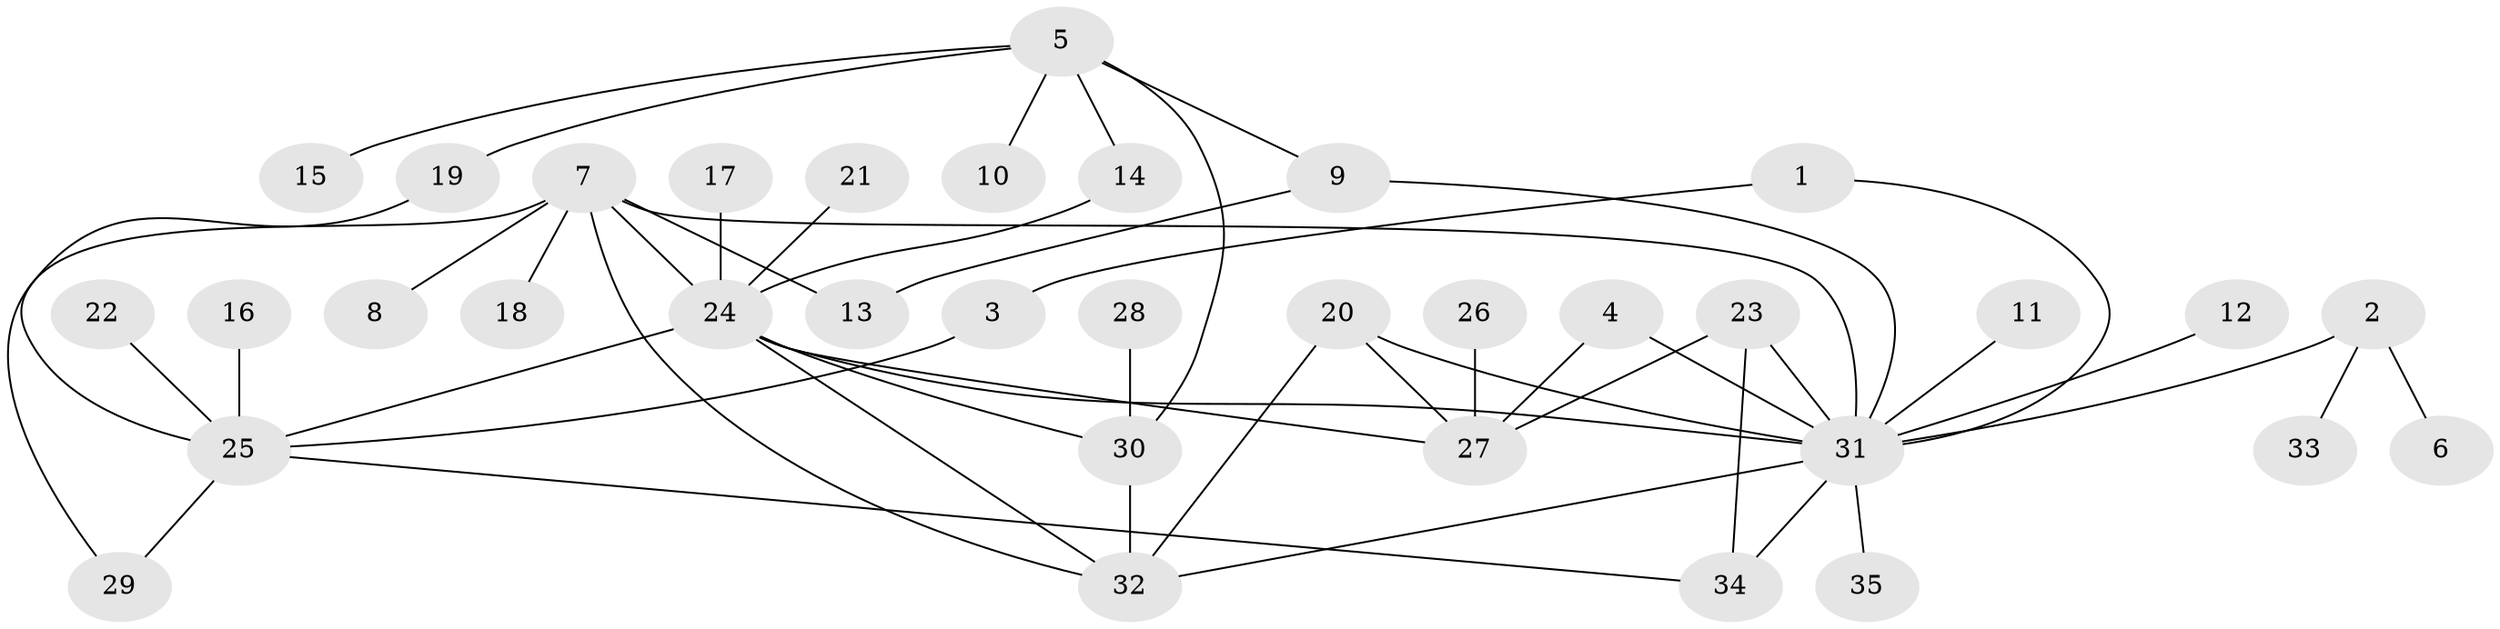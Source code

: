 // original degree distribution, {11: 0.014285714285714285, 5: 0.02857142857142857, 17: 0.014285714285714285, 2: 0.2857142857142857, 3: 0.07142857142857142, 6: 0.02857142857142857, 9: 0.014285714285714285, 8: 0.014285714285714285, 10: 0.014285714285714285, 1: 0.4857142857142857, 4: 0.02857142857142857}
// Generated by graph-tools (version 1.1) at 2025/01/03/09/25 03:01:38]
// undirected, 35 vertices, 50 edges
graph export_dot {
graph [start="1"]
  node [color=gray90,style=filled];
  1;
  2;
  3;
  4;
  5;
  6;
  7;
  8;
  9;
  10;
  11;
  12;
  13;
  14;
  15;
  16;
  17;
  18;
  19;
  20;
  21;
  22;
  23;
  24;
  25;
  26;
  27;
  28;
  29;
  30;
  31;
  32;
  33;
  34;
  35;
  1 -- 3 [weight=1.0];
  1 -- 31 [weight=1.0];
  2 -- 6 [weight=1.0];
  2 -- 31 [weight=1.0];
  2 -- 33 [weight=1.0];
  3 -- 25 [weight=1.0];
  4 -- 27 [weight=1.0];
  4 -- 31 [weight=1.0];
  5 -- 9 [weight=1.0];
  5 -- 10 [weight=1.0];
  5 -- 14 [weight=1.0];
  5 -- 15 [weight=1.0];
  5 -- 19 [weight=1.0];
  5 -- 30 [weight=1.0];
  7 -- 8 [weight=1.0];
  7 -- 13 [weight=1.0];
  7 -- 18 [weight=1.0];
  7 -- 24 [weight=1.0];
  7 -- 29 [weight=1.0];
  7 -- 31 [weight=1.0];
  7 -- 32 [weight=1.0];
  9 -- 13 [weight=1.0];
  9 -- 31 [weight=1.0];
  11 -- 31 [weight=1.0];
  12 -- 31 [weight=1.0];
  14 -- 24 [weight=1.0];
  16 -- 25 [weight=1.0];
  17 -- 24 [weight=1.0];
  19 -- 25 [weight=1.0];
  20 -- 27 [weight=1.0];
  20 -- 31 [weight=1.0];
  20 -- 32 [weight=1.0];
  21 -- 24 [weight=1.0];
  22 -- 25 [weight=1.0];
  23 -- 27 [weight=1.0];
  23 -- 31 [weight=1.0];
  23 -- 34 [weight=1.0];
  24 -- 25 [weight=1.0];
  24 -- 27 [weight=1.0];
  24 -- 30 [weight=1.0];
  24 -- 31 [weight=1.0];
  24 -- 32 [weight=1.0];
  25 -- 29 [weight=1.0];
  25 -- 34 [weight=1.0];
  26 -- 27 [weight=1.0];
  28 -- 30 [weight=1.0];
  30 -- 32 [weight=1.0];
  31 -- 32 [weight=1.0];
  31 -- 34 [weight=1.0];
  31 -- 35 [weight=1.0];
}
